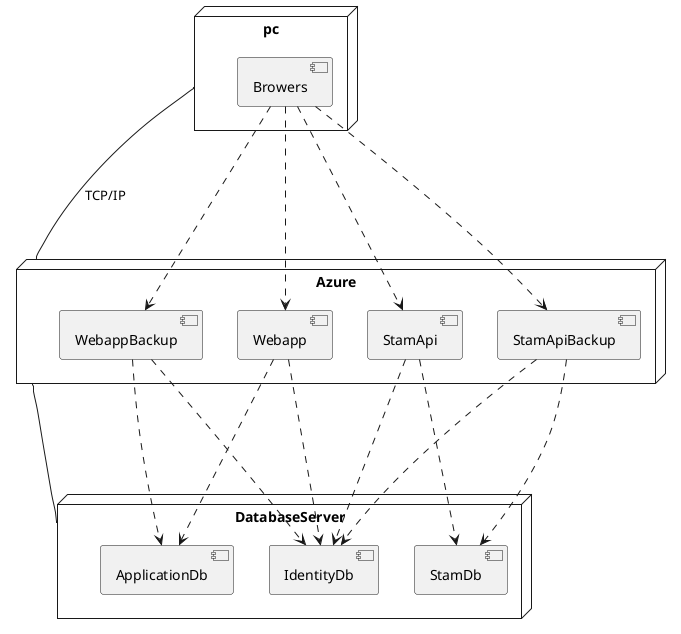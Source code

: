 ﻿@startuml
'https://plantuml.com/deployment-diagram

node pc{
[Browers]
}
pc -down-- Azure : TCP/IP
node Azure{
component Webapp
component WebappBackup
component StamApi
component StamApiBackup


}
Azure -down-- DatabaseServer 
node DatabaseServer{
component StamDb
component IdentityDb
component ApplicationDb
}
Webapp ..> ApplicationDb
WebappBackup ..> ApplicationDb
StamApi ..> StamDb
StamApiBackup ..> StamDb
Webapp ..> IdentityDb
WebappBackup ..> IdentityDb
StamApi ..> IdentityDb
StamApiBackup ..> IdentityDb

[Browers] ...> Webapp 
[Browers] ...> WebappBackup
[Browers] ...> StamApiBackup
[Browers] ...> StamApi

@enduml